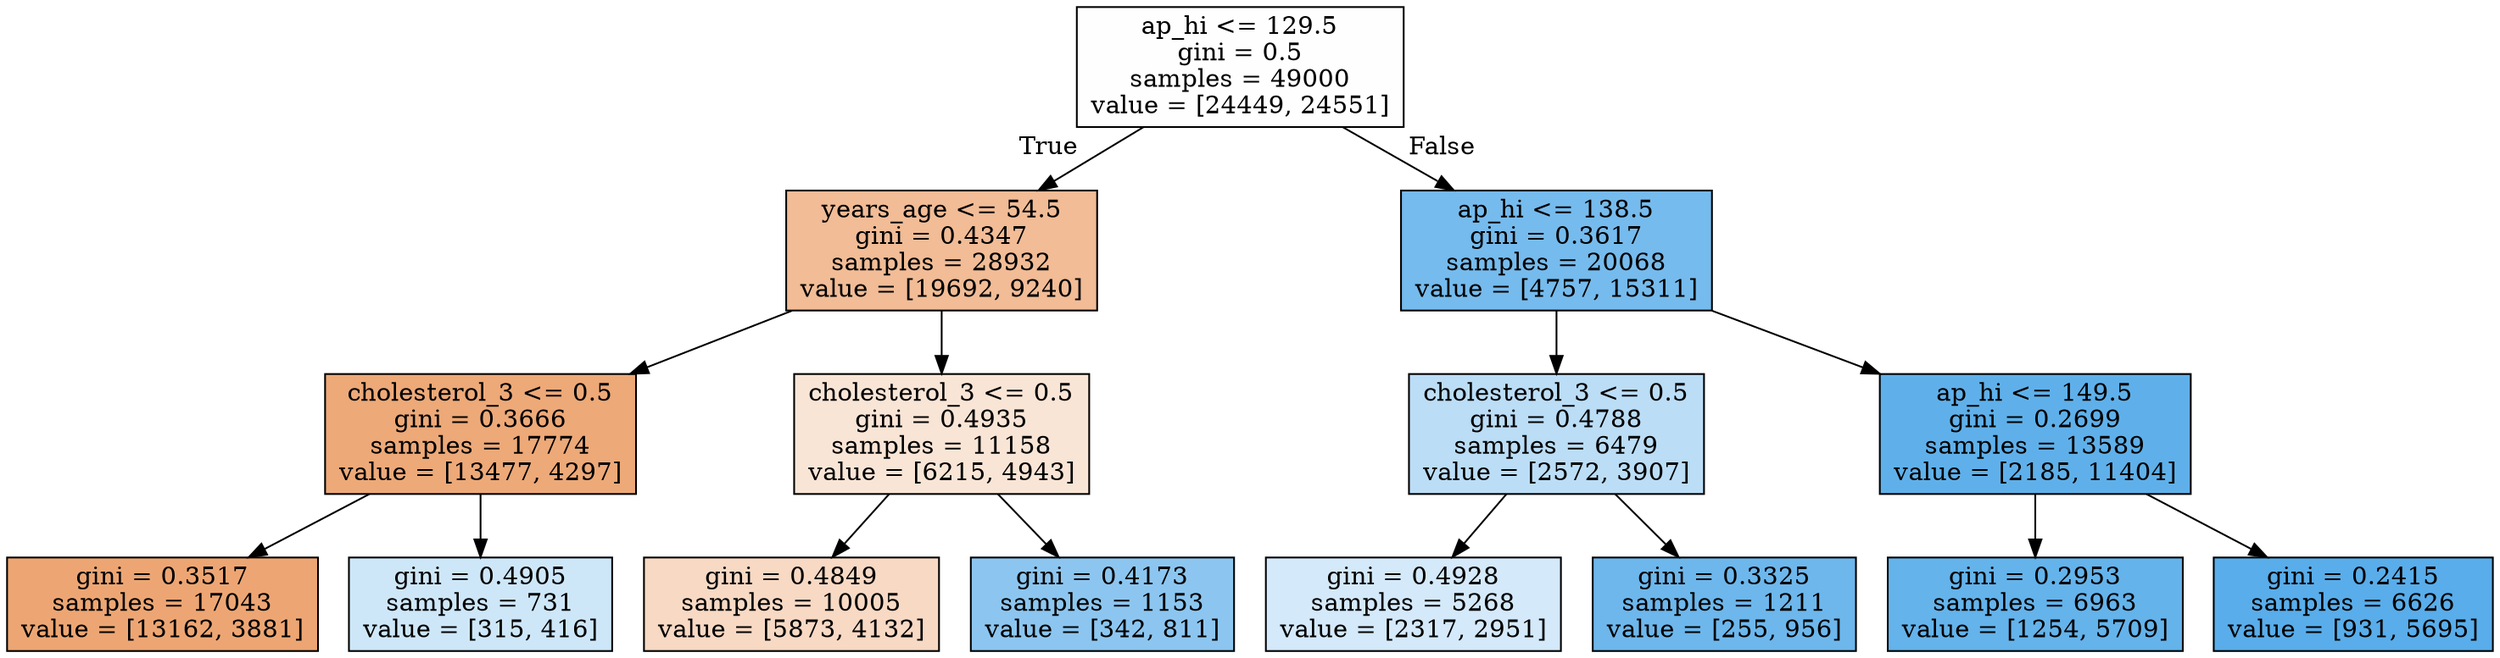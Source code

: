digraph Tree {
node [shape=box, style="filled", color="black"] ;
0 [label="ap_hi <= 129.5\ngini = 0.5\nsamples = 49000\nvalue = [24449, 24551]", fillcolor="#399de501"] ;
1 [label="years_age <= 54.5\ngini = 0.4347\nsamples = 28932\nvalue = [19692, 9240]", fillcolor="#e5813987"] ;
0 -> 1 [labeldistance=2.5, labelangle=45, headlabel="True"] ;
2 [label="cholesterol_3 <= 0.5\ngini = 0.3666\nsamples = 17774\nvalue = [13477, 4297]", fillcolor="#e58139ae"] ;
1 -> 2 ;
3 [label="gini = 0.3517\nsamples = 17043\nvalue = [13162, 3881]", fillcolor="#e58139b4"] ;
2 -> 3 ;
4 [label="gini = 0.4905\nsamples = 731\nvalue = [315, 416]", fillcolor="#399de53e"] ;
2 -> 4 ;
5 [label="cholesterol_3 <= 0.5\ngini = 0.4935\nsamples = 11158\nvalue = [6215, 4943]", fillcolor="#e5813934"] ;
1 -> 5 ;
6 [label="gini = 0.4849\nsamples = 10005\nvalue = [5873, 4132]", fillcolor="#e581394c"] ;
5 -> 6 ;
7 [label="gini = 0.4173\nsamples = 1153\nvalue = [342, 811]", fillcolor="#399de593"] ;
5 -> 7 ;
8 [label="ap_hi <= 138.5\ngini = 0.3617\nsamples = 20068\nvalue = [4757, 15311]", fillcolor="#399de5b0"] ;
0 -> 8 [labeldistance=2.5, labelangle=-45, headlabel="False"] ;
9 [label="cholesterol_3 <= 0.5\ngini = 0.4788\nsamples = 6479\nvalue = [2572, 3907]", fillcolor="#399de557"] ;
8 -> 9 ;
10 [label="gini = 0.4928\nsamples = 5268\nvalue = [2317, 2951]", fillcolor="#399de537"] ;
9 -> 10 ;
11 [label="gini = 0.3325\nsamples = 1211\nvalue = [255, 956]", fillcolor="#399de5bb"] ;
9 -> 11 ;
12 [label="ap_hi <= 149.5\ngini = 0.2699\nsamples = 13589\nvalue = [2185, 11404]", fillcolor="#399de5ce"] ;
8 -> 12 ;
13 [label="gini = 0.2953\nsamples = 6963\nvalue = [1254, 5709]", fillcolor="#399de5c7"] ;
12 -> 13 ;
14 [label="gini = 0.2415\nsamples = 6626\nvalue = [931, 5695]", fillcolor="#399de5d5"] ;
12 -> 14 ;
}